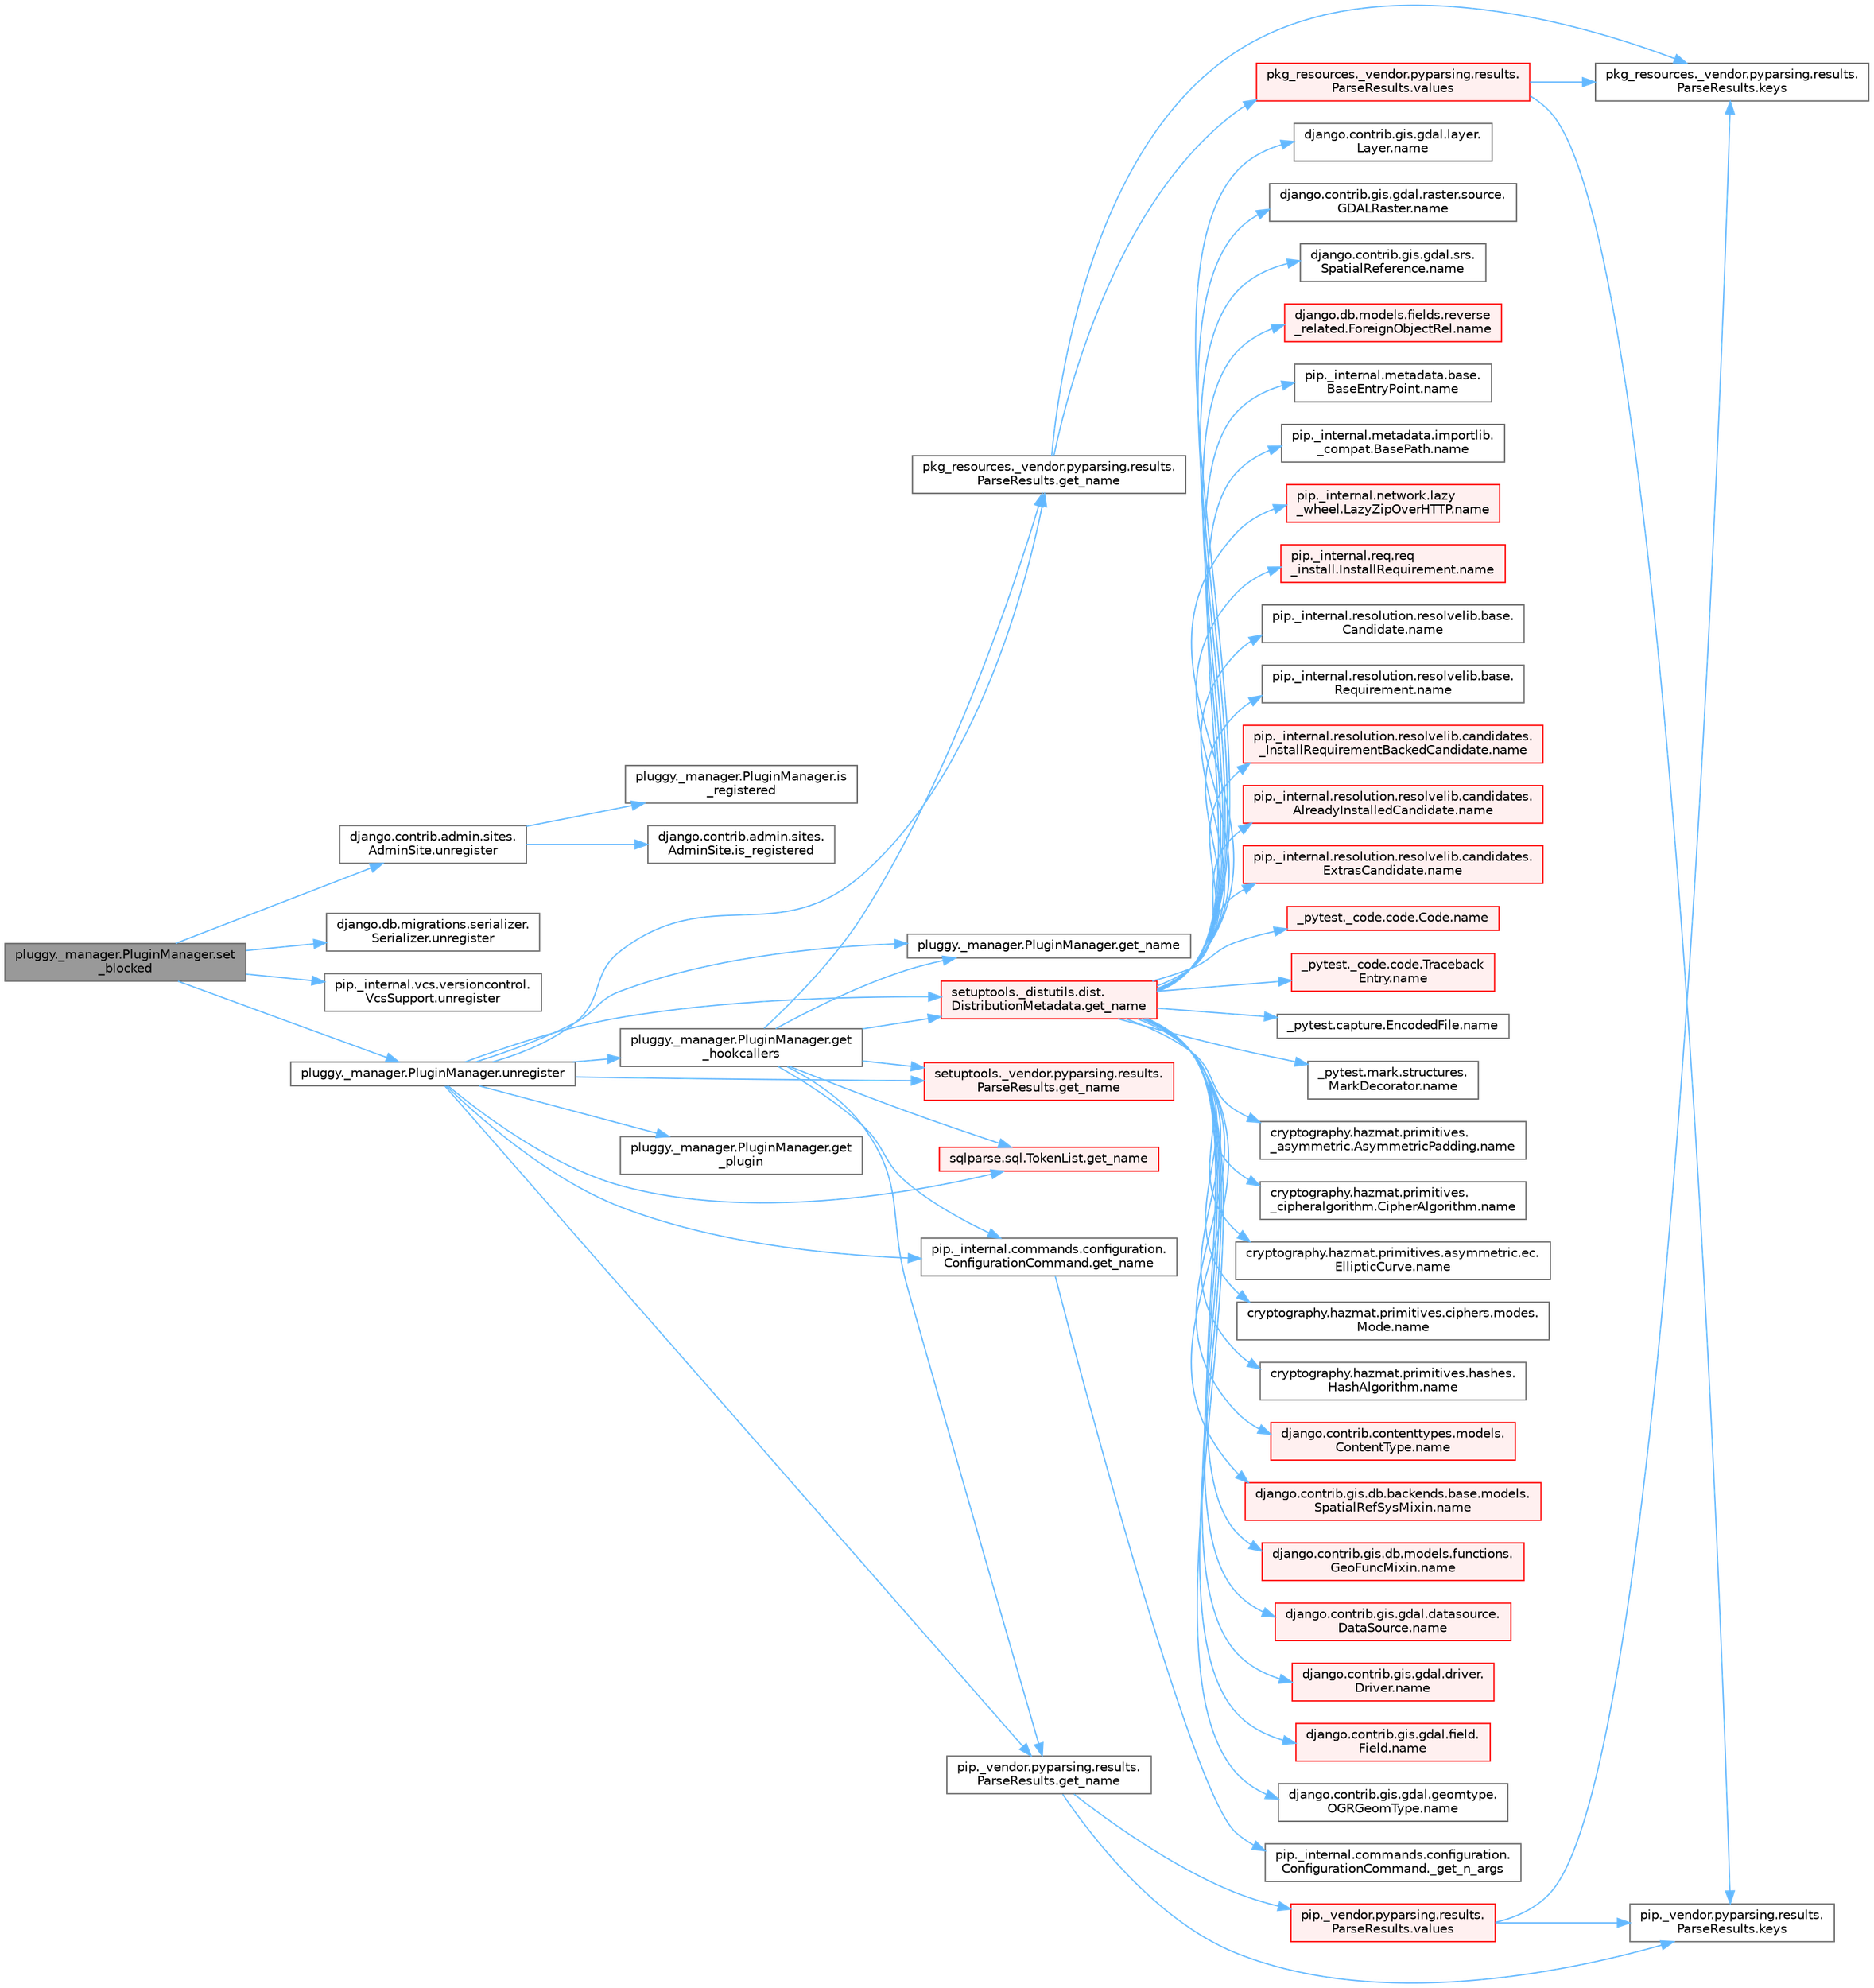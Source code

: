 digraph "pluggy._manager.PluginManager.set_blocked"
{
 // LATEX_PDF_SIZE
  bgcolor="transparent";
  edge [fontname=Helvetica,fontsize=10,labelfontname=Helvetica,labelfontsize=10];
  node [fontname=Helvetica,fontsize=10,shape=box,height=0.2,width=0.4];
  rankdir="LR";
  Node1 [id="Node000001",label="pluggy._manager.PluginManager.set\l_blocked",height=0.2,width=0.4,color="gray40", fillcolor="grey60", style="filled", fontcolor="black",tooltip=" "];
  Node1 -> Node2 [id="edge1_Node000001_Node000002",color="steelblue1",style="solid",tooltip=" "];
  Node2 [id="Node000002",label="django.contrib.admin.sites.\lAdminSite.unregister",height=0.2,width=0.4,color="grey40", fillcolor="white", style="filled",URL="$classdjango_1_1contrib_1_1admin_1_1sites_1_1_admin_site.html#ab3d6a45f83bd57ab3d9db6b76b637b08",tooltip=" "];
  Node2 -> Node3 [id="edge2_Node000002_Node000003",color="steelblue1",style="solid",tooltip=" "];
  Node3 [id="Node000003",label="django.contrib.admin.sites.\lAdminSite.is_registered",height=0.2,width=0.4,color="grey40", fillcolor="white", style="filled",URL="$classdjango_1_1contrib_1_1admin_1_1sites_1_1_admin_site.html#a876f2b3b511a6b73f32dd755f58dd25b",tooltip=" "];
  Node2 -> Node4 [id="edge3_Node000002_Node000004",color="steelblue1",style="solid",tooltip=" "];
  Node4 [id="Node000004",label="pluggy._manager.PluginManager.is\l_registered",height=0.2,width=0.4,color="grey40", fillcolor="white", style="filled",URL="$classpluggy_1_1__manager_1_1_plugin_manager.html#ac2c85803e520f4c1bb294b78db2b80f8",tooltip=" "];
  Node1 -> Node5 [id="edge4_Node000001_Node000005",color="steelblue1",style="solid",tooltip=" "];
  Node5 [id="Node000005",label="django.db.migrations.serializer.\lSerializer.unregister",height=0.2,width=0.4,color="grey40", fillcolor="white", style="filled",URL="$classdjango_1_1db_1_1migrations_1_1serializer_1_1_serializer.html#a2576b8514731a28194f21f5f07baf963",tooltip=" "];
  Node1 -> Node6 [id="edge5_Node000001_Node000006",color="steelblue1",style="solid",tooltip=" "];
  Node6 [id="Node000006",label="pip._internal.vcs.versioncontrol.\lVcsSupport.unregister",height=0.2,width=0.4,color="grey40", fillcolor="white", style="filled",URL="$classpip_1_1__internal_1_1vcs_1_1versioncontrol_1_1_vcs_support.html#aec258649428b69dd4bfe3737a131df3c",tooltip=" "];
  Node1 -> Node7 [id="edge6_Node000001_Node000007",color="steelblue1",style="solid",tooltip=" "];
  Node7 [id="Node000007",label="pluggy._manager.PluginManager.unregister",height=0.2,width=0.4,color="grey40", fillcolor="white", style="filled",URL="$classpluggy_1_1__manager_1_1_plugin_manager.html#afc4018446c284004716160fc8a6309a8",tooltip=" "];
  Node7 -> Node8 [id="edge7_Node000007_Node000008",color="steelblue1",style="solid",tooltip=" "];
  Node8 [id="Node000008",label="pluggy._manager.PluginManager.get\l_hookcallers",height=0.2,width=0.4,color="grey40", fillcolor="white", style="filled",URL="$classpluggy_1_1__manager_1_1_plugin_manager.html#ac3bd729f6e05bf65d99d5c2b8cff1188",tooltip=" "];
  Node8 -> Node9 [id="edge8_Node000008_Node000009",color="steelblue1",style="solid",tooltip=" "];
  Node9 [id="Node000009",label="pip._internal.commands.configuration.\lConfigurationCommand.get_name",height=0.2,width=0.4,color="grey40", fillcolor="white", style="filled",URL="$classpip_1_1__internal_1_1commands_1_1configuration_1_1_configuration_command.html#a589d863616355c4417d734b06263ec28",tooltip=" "];
  Node9 -> Node10 [id="edge9_Node000009_Node000010",color="steelblue1",style="solid",tooltip=" "];
  Node10 [id="Node000010",label="pip._internal.commands.configuration.\lConfigurationCommand._get_n_args",height=0.2,width=0.4,color="grey40", fillcolor="white", style="filled",URL="$classpip_1_1__internal_1_1commands_1_1configuration_1_1_configuration_command.html#ac2e322f0610ed1c284b51e760889cf2f",tooltip=" "];
  Node8 -> Node11 [id="edge10_Node000008_Node000011",color="steelblue1",style="solid",tooltip=" "];
  Node11 [id="Node000011",label="pip._vendor.pyparsing.results.\lParseResults.get_name",height=0.2,width=0.4,color="grey40", fillcolor="white", style="filled",URL="$classpip_1_1__vendor_1_1pyparsing_1_1results_1_1_parse_results.html#af9ba41b7e067d367bad4f3aa9321f2bd",tooltip=" "];
  Node11 -> Node12 [id="edge11_Node000011_Node000012",color="steelblue1",style="solid",tooltip=" "];
  Node12 [id="Node000012",label="pip._vendor.pyparsing.results.\lParseResults.keys",height=0.2,width=0.4,color="grey40", fillcolor="white", style="filled",URL="$classpip_1_1__vendor_1_1pyparsing_1_1results_1_1_parse_results.html#a73395b469fb80bb48afc30307380f851",tooltip=" "];
  Node11 -> Node13 [id="edge12_Node000011_Node000013",color="steelblue1",style="solid",tooltip=" "];
  Node13 [id="Node000013",label="pip._vendor.pyparsing.results.\lParseResults.values",height=0.2,width=0.4,color="red", fillcolor="#FFF0F0", style="filled",URL="$classpip_1_1__vendor_1_1pyparsing_1_1results_1_1_parse_results.html#ac18f70b899d1740db49618541d5df0a4",tooltip=" "];
  Node13 -> Node12 [id="edge13_Node000013_Node000012",color="steelblue1",style="solid",tooltip=" "];
  Node13 -> Node24 [id="edge14_Node000013_Node000024",color="steelblue1",style="solid",tooltip=" "];
  Node24 [id="Node000024",label="pkg_resources._vendor.pyparsing.results.\lParseResults.keys",height=0.2,width=0.4,color="grey40", fillcolor="white", style="filled",URL="$classpkg__resources_1_1__vendor_1_1pyparsing_1_1results_1_1_parse_results.html#a7982d9227b52dad0bf964c9fbf1339a2",tooltip=" "];
  Node8 -> Node27 [id="edge15_Node000008_Node000027",color="steelblue1",style="solid",tooltip=" "];
  Node27 [id="Node000027",label="pkg_resources._vendor.pyparsing.results.\lParseResults.get_name",height=0.2,width=0.4,color="grey40", fillcolor="white", style="filled",URL="$classpkg__resources_1_1__vendor_1_1pyparsing_1_1results_1_1_parse_results.html#a2e32cb82bfbda79e8f094cb2a6a01234",tooltip=" "];
  Node27 -> Node24 [id="edge16_Node000027_Node000024",color="steelblue1",style="solid",tooltip=" "];
  Node27 -> Node28 [id="edge17_Node000027_Node000028",color="steelblue1",style="solid",tooltip=" "];
  Node28 [id="Node000028",label="pkg_resources._vendor.pyparsing.results.\lParseResults.values",height=0.2,width=0.4,color="red", fillcolor="#FFF0F0", style="filled",URL="$classpkg__resources_1_1__vendor_1_1pyparsing_1_1results_1_1_parse_results.html#ac466eb2951551ce4a3b48c7cc3b5cc1d",tooltip=" "];
  Node28 -> Node12 [id="edge18_Node000028_Node000012",color="steelblue1",style="solid",tooltip=" "];
  Node28 -> Node24 [id="edge19_Node000028_Node000024",color="steelblue1",style="solid",tooltip=" "];
  Node8 -> Node29 [id="edge20_Node000008_Node000029",color="steelblue1",style="solid",tooltip=" "];
  Node29 [id="Node000029",label="pluggy._manager.PluginManager.get_name",height=0.2,width=0.4,color="grey40", fillcolor="white", style="filled",URL="$classpluggy_1_1__manager_1_1_plugin_manager.html#a11bfc3313b54f87e171f525e14372967",tooltip=" "];
  Node8 -> Node30 [id="edge21_Node000008_Node000030",color="steelblue1",style="solid",tooltip=" "];
  Node30 [id="Node000030",label="setuptools._distutils.dist.\lDistributionMetadata.get_name",height=0.2,width=0.4,color="red", fillcolor="#FFF0F0", style="filled",URL="$classsetuptools_1_1__distutils_1_1dist_1_1_distribution_metadata.html#a09c7598c6c503bb4105ed784a9330185",tooltip=" "];
  Node30 -> Node31 [id="edge22_Node000030_Node000031",color="steelblue1",style="solid",tooltip=" "];
  Node31 [id="Node000031",label="_pytest._code.code.Code.name",height=0.2,width=0.4,color="red", fillcolor="#FFF0F0", style="filled",URL="$class__pytest_1_1__code_1_1code_1_1_code.html#a1f3cbc53ca6df4a1bab12183694b6e78",tooltip=" "];
  Node30 -> Node43 [id="edge23_Node000030_Node000043",color="steelblue1",style="solid",tooltip=" "];
  Node43 [id="Node000043",label="_pytest._code.code.Traceback\lEntry.name",height=0.2,width=0.4,color="red", fillcolor="#FFF0F0", style="filled",URL="$class__pytest_1_1__code_1_1code_1_1_traceback_entry.html#a106b95c0753f41669fbfb8ee4c11ad3d",tooltip=" "];
  Node30 -> Node45 [id="edge24_Node000030_Node000045",color="steelblue1",style="solid",tooltip=" "];
  Node45 [id="Node000045",label="_pytest.capture.EncodedFile.name",height=0.2,width=0.4,color="grey40", fillcolor="white", style="filled",URL="$class__pytest_1_1capture_1_1_encoded_file.html#a738c73b5de21c7261d9e51f71e4f0397",tooltip=" "];
  Node30 -> Node46 [id="edge25_Node000030_Node000046",color="steelblue1",style="solid",tooltip=" "];
  Node46 [id="Node000046",label="_pytest.mark.structures.\lMarkDecorator.name",height=0.2,width=0.4,color="grey40", fillcolor="white", style="filled",URL="$class__pytest_1_1mark_1_1structures_1_1_mark_decorator.html#ae8f66760cda125450e0e3bd38689c72f",tooltip=" "];
  Node30 -> Node47 [id="edge26_Node000030_Node000047",color="steelblue1",style="solid",tooltip=" "];
  Node47 [id="Node000047",label="cryptography.hazmat.primitives.\l_asymmetric.AsymmetricPadding.name",height=0.2,width=0.4,color="grey40", fillcolor="white", style="filled",URL="$classcryptography_1_1hazmat_1_1primitives_1_1__asymmetric_1_1_asymmetric_padding.html#a8f72e8284cb336861a873ed5ce0e39b5",tooltip=" "];
  Node30 -> Node48 [id="edge27_Node000030_Node000048",color="steelblue1",style="solid",tooltip=" "];
  Node48 [id="Node000048",label="cryptography.hazmat.primitives.\l_cipheralgorithm.CipherAlgorithm.name",height=0.2,width=0.4,color="grey40", fillcolor="white", style="filled",URL="$classcryptography_1_1hazmat_1_1primitives_1_1__cipheralgorithm_1_1_cipher_algorithm.html#a50567a5c3388450ab7aa883ab34a1ac7",tooltip=" "];
  Node30 -> Node49 [id="edge28_Node000030_Node000049",color="steelblue1",style="solid",tooltip=" "];
  Node49 [id="Node000049",label="cryptography.hazmat.primitives.asymmetric.ec.\lEllipticCurve.name",height=0.2,width=0.4,color="grey40", fillcolor="white", style="filled",URL="$classcryptography_1_1hazmat_1_1primitives_1_1asymmetric_1_1ec_1_1_elliptic_curve.html#a2775c4e945309a6c7ea33dace1698a60",tooltip=" "];
  Node30 -> Node50 [id="edge29_Node000030_Node000050",color="steelblue1",style="solid",tooltip=" "];
  Node50 [id="Node000050",label="cryptography.hazmat.primitives.ciphers.modes.\lMode.name",height=0.2,width=0.4,color="grey40", fillcolor="white", style="filled",URL="$classcryptography_1_1hazmat_1_1primitives_1_1ciphers_1_1modes_1_1_mode.html#a99d93fd1370a2abbb5bb5cffbd5ff0f7",tooltip=" "];
  Node30 -> Node51 [id="edge30_Node000030_Node000051",color="steelblue1",style="solid",tooltip=" "];
  Node51 [id="Node000051",label="cryptography.hazmat.primitives.hashes.\lHashAlgorithm.name",height=0.2,width=0.4,color="grey40", fillcolor="white", style="filled",URL="$classcryptography_1_1hazmat_1_1primitives_1_1hashes_1_1_hash_algorithm.html#a42c7e1582d9b46a015774af9e5cbbb0b",tooltip=" "];
  Node30 -> Node52 [id="edge31_Node000030_Node000052",color="steelblue1",style="solid",tooltip=" "];
  Node52 [id="Node000052",label="django.contrib.contenttypes.models.\lContentType.name",height=0.2,width=0.4,color="red", fillcolor="#FFF0F0", style="filled",URL="$classdjango_1_1contrib_1_1contenttypes_1_1models_1_1_content_type.html#a305b62f56597bb2e4823dcf5e6ccdcf8",tooltip=" "];
  Node30 -> Node54 [id="edge32_Node000030_Node000054",color="steelblue1",style="solid",tooltip=" "];
  Node54 [id="Node000054",label="django.contrib.gis.db.backends.base.models.\lSpatialRefSysMixin.name",height=0.2,width=0.4,color="red", fillcolor="#FFF0F0", style="filled",URL="$classdjango_1_1contrib_1_1gis_1_1db_1_1backends_1_1base_1_1models_1_1_spatial_ref_sys_mixin.html#a56fe36e786b49160249395f453dd1cab",tooltip=" "];
  Node30 -> Node84 [id="edge33_Node000030_Node000084",color="steelblue1",style="solid",tooltip=" "];
  Node84 [id="Node000084",label="django.contrib.gis.db.models.functions.\lGeoFuncMixin.name",height=0.2,width=0.4,color="red", fillcolor="#FFF0F0", style="filled",URL="$classdjango_1_1contrib_1_1gis_1_1db_1_1models_1_1functions_1_1_geo_func_mixin.html#adeeb6b2c9db337396468712e919af622",tooltip=" "];
  Node30 -> Node85 [id="edge34_Node000030_Node000085",color="steelblue1",style="solid",tooltip=" "];
  Node85 [id="Node000085",label="django.contrib.gis.gdal.datasource.\lDataSource.name",height=0.2,width=0.4,color="red", fillcolor="#FFF0F0", style="filled",URL="$classdjango_1_1contrib_1_1gis_1_1gdal_1_1datasource_1_1_data_source.html#aaa98728c7ef6f4d96c689550e8af3ed5",tooltip=" "];
  Node30 -> Node99 [id="edge35_Node000030_Node000099",color="steelblue1",style="solid",tooltip=" "];
  Node99 [id="Node000099",label="django.contrib.gis.gdal.driver.\lDriver.name",height=0.2,width=0.4,color="red", fillcolor="#FFF0F0", style="filled",URL="$classdjango_1_1contrib_1_1gis_1_1gdal_1_1driver_1_1_driver.html#aaa5d4d1b9fd762839db84d1e56e36b7f",tooltip=" "];
  Node30 -> Node100 [id="edge36_Node000030_Node000100",color="steelblue1",style="solid",tooltip=" "];
  Node100 [id="Node000100",label="django.contrib.gis.gdal.field.\lField.name",height=0.2,width=0.4,color="red", fillcolor="#FFF0F0", style="filled",URL="$classdjango_1_1contrib_1_1gis_1_1gdal_1_1field_1_1_field.html#a28a3b0af5006d5abf34d5b1497011368",tooltip=" "];
  Node30 -> Node101 [id="edge37_Node000030_Node000101",color="steelblue1",style="solid",tooltip=" "];
  Node101 [id="Node000101",label="django.contrib.gis.gdal.geomtype.\lOGRGeomType.name",height=0.2,width=0.4,color="grey40", fillcolor="white", style="filled",URL="$classdjango_1_1contrib_1_1gis_1_1gdal_1_1geomtype_1_1_o_g_r_geom_type.html#a719b3100682ab8df79fd8a2484163b8e",tooltip=" "];
  Node30 -> Node102 [id="edge38_Node000030_Node000102",color="steelblue1",style="solid",tooltip=" "];
  Node102 [id="Node000102",label="django.contrib.gis.gdal.layer.\lLayer.name",height=0.2,width=0.4,color="grey40", fillcolor="white", style="filled",URL="$classdjango_1_1contrib_1_1gis_1_1gdal_1_1layer_1_1_layer.html#a53791d8e2fe8b1ca86b426a625e7d66c",tooltip=" "];
  Node30 -> Node103 [id="edge39_Node000030_Node000103",color="steelblue1",style="solid",tooltip=" "];
  Node103 [id="Node000103",label="django.contrib.gis.gdal.raster.source.\lGDALRaster.name",height=0.2,width=0.4,color="grey40", fillcolor="white", style="filled",URL="$classdjango_1_1contrib_1_1gis_1_1gdal_1_1raster_1_1source_1_1_g_d_a_l_raster.html#a6cca2a8eca0ab4ff2e89f0f0cce590d1",tooltip=" "];
  Node30 -> Node104 [id="edge40_Node000030_Node000104",color="steelblue1",style="solid",tooltip=" "];
  Node104 [id="Node000104",label="django.contrib.gis.gdal.srs.\lSpatialReference.name",height=0.2,width=0.4,color="grey40", fillcolor="white", style="filled",URL="$classdjango_1_1contrib_1_1gis_1_1gdal_1_1srs_1_1_spatial_reference.html#ac2c9d37b41ae1a91ca63a7046590d603",tooltip=" "];
  Node30 -> Node105 [id="edge41_Node000030_Node000105",color="steelblue1",style="solid",tooltip=" "];
  Node105 [id="Node000105",label="django.db.models.fields.reverse\l_related.ForeignObjectRel.name",height=0.2,width=0.4,color="red", fillcolor="#FFF0F0", style="filled",URL="$classdjango_1_1db_1_1models_1_1fields_1_1reverse__related_1_1_foreign_object_rel.html#a5c0c2387142987d2c9582e677e90b5d7",tooltip=" "];
  Node30 -> Node418 [id="edge42_Node000030_Node000418",color="steelblue1",style="solid",tooltip=" "];
  Node418 [id="Node000418",label="pip._internal.metadata.base.\lBaseEntryPoint.name",height=0.2,width=0.4,color="grey40", fillcolor="white", style="filled",URL="$classpip_1_1__internal_1_1metadata_1_1base_1_1_base_entry_point.html#acd0c7299966258aeb0876da26520233d",tooltip=" "];
  Node30 -> Node419 [id="edge43_Node000030_Node000419",color="steelblue1",style="solid",tooltip=" "];
  Node419 [id="Node000419",label="pip._internal.metadata.importlib.\l_compat.BasePath.name",height=0.2,width=0.4,color="grey40", fillcolor="white", style="filled",URL="$classpip_1_1__internal_1_1metadata_1_1importlib_1_1__compat_1_1_base_path.html#aa5b4e00be6be00e1bd599909ae50bc00",tooltip=" "];
  Node30 -> Node420 [id="edge44_Node000030_Node000420",color="steelblue1",style="solid",tooltip=" "];
  Node420 [id="Node000420",label="pip._internal.network.lazy\l_wheel.LazyZipOverHTTP.name",height=0.2,width=0.4,color="red", fillcolor="#FFF0F0", style="filled",URL="$classpip_1_1__internal_1_1network_1_1lazy__wheel_1_1_lazy_zip_over_h_t_t_p.html#a59403bb703d375caa6c1dda7573257a1",tooltip=" "];
  Node30 -> Node421 [id="edge45_Node000030_Node000421",color="steelblue1",style="solid",tooltip=" "];
  Node421 [id="Node000421",label="pip._internal.req.req\l_install.InstallRequirement.name",height=0.2,width=0.4,color="red", fillcolor="#FFF0F0", style="filled",URL="$classpip_1_1__internal_1_1req_1_1req__install_1_1_install_requirement.html#a6b019e16ae98576ae64c68e0f5824e34",tooltip=" "];
  Node30 -> Node429 [id="edge46_Node000030_Node000429",color="steelblue1",style="solid",tooltip=" "];
  Node429 [id="Node000429",label="pip._internal.resolution.resolvelib.base.\lCandidate.name",height=0.2,width=0.4,color="grey40", fillcolor="white", style="filled",URL="$classpip_1_1__internal_1_1resolution_1_1resolvelib_1_1base_1_1_candidate.html#a7000e68e912182072a011f9df0c142ee",tooltip=" "];
  Node30 -> Node430 [id="edge47_Node000030_Node000430",color="steelblue1",style="solid",tooltip=" "];
  Node430 [id="Node000430",label="pip._internal.resolution.resolvelib.base.\lRequirement.name",height=0.2,width=0.4,color="grey40", fillcolor="white", style="filled",URL="$classpip_1_1__internal_1_1resolution_1_1resolvelib_1_1base_1_1_requirement.html#a013752876d4b3521f3a087987b443d90",tooltip=" "];
  Node30 -> Node431 [id="edge48_Node000030_Node000431",color="steelblue1",style="solid",tooltip=" "];
  Node431 [id="Node000431",label="pip._internal.resolution.resolvelib.candidates.\l_InstallRequirementBackedCandidate.name",height=0.2,width=0.4,color="red", fillcolor="#FFF0F0", style="filled",URL="$classpip_1_1__internal_1_1resolution_1_1resolvelib_1_1candidates_1_1___install_requirement_backed_candidate.html#a1538a825241b855a4abf51d6bf616cde",tooltip=" "];
  Node30 -> Node515 [id="edge49_Node000030_Node000515",color="steelblue1",style="solid",tooltip=" "];
  Node515 [id="Node000515",label="pip._internal.resolution.resolvelib.candidates.\lAlreadyInstalledCandidate.name",height=0.2,width=0.4,color="red", fillcolor="#FFF0F0", style="filled",URL="$classpip_1_1__internal_1_1resolution_1_1resolvelib_1_1candidates_1_1_already_installed_candidate.html#a0f4ae3f092daa140dc8bda04e8d0f2d0",tooltip=" "];
  Node30 -> Node516 [id="edge50_Node000030_Node000516",color="steelblue1",style="solid",tooltip=" "];
  Node516 [id="Node000516",label="pip._internal.resolution.resolvelib.candidates.\lExtrasCandidate.name",height=0.2,width=0.4,color="red", fillcolor="#FFF0F0", style="filled",URL="$classpip_1_1__internal_1_1resolution_1_1resolvelib_1_1candidates_1_1_extras_candidate.html#a6e13b1ab724cd7af8b22cadb37352b31",tooltip=" "];
  Node8 -> Node4539 [id="edge51_Node000008_Node004539",color="steelblue1",style="solid",tooltip=" "];
  Node4539 [id="Node004539",label="setuptools._vendor.pyparsing.results.\lParseResults.get_name",height=0.2,width=0.4,color="red", fillcolor="#FFF0F0", style="filled",URL="$classsetuptools_1_1__vendor_1_1pyparsing_1_1results_1_1_parse_results.html#a9ae45ffa472749eb85179cc82aff5c41",tooltip=" "];
  Node8 -> Node4540 [id="edge52_Node000008_Node004540",color="steelblue1",style="solid",tooltip=" "];
  Node4540 [id="Node004540",label="sqlparse.sql.TokenList.get_name",height=0.2,width=0.4,color="red", fillcolor="#FFF0F0", style="filled",URL="$classsqlparse_1_1sql_1_1_token_list.html#ab28a83bf9edb942c709ca904abd57034",tooltip=" "];
  Node7 -> Node9 [id="edge53_Node000007_Node000009",color="steelblue1",style="solid",tooltip=" "];
  Node7 -> Node11 [id="edge54_Node000007_Node000011",color="steelblue1",style="solid",tooltip=" "];
  Node7 -> Node27 [id="edge55_Node000007_Node000027",color="steelblue1",style="solid",tooltip=" "];
  Node7 -> Node29 [id="edge56_Node000007_Node000029",color="steelblue1",style="solid",tooltip=" "];
  Node7 -> Node30 [id="edge57_Node000007_Node000030",color="steelblue1",style="solid",tooltip=" "];
  Node7 -> Node4539 [id="edge58_Node000007_Node004539",color="steelblue1",style="solid",tooltip=" "];
  Node7 -> Node4540 [id="edge59_Node000007_Node004540",color="steelblue1",style="solid",tooltip=" "];
  Node7 -> Node4546 [id="edge60_Node000007_Node004546",color="steelblue1",style="solid",tooltip=" "];
  Node4546 [id="Node004546",label="pluggy._manager.PluginManager.get\l_plugin",height=0.2,width=0.4,color="grey40", fillcolor="white", style="filled",URL="$classpluggy_1_1__manager_1_1_plugin_manager.html#a0bb5fa338385f81cff206fa5ab906b38",tooltip=" "];
}

